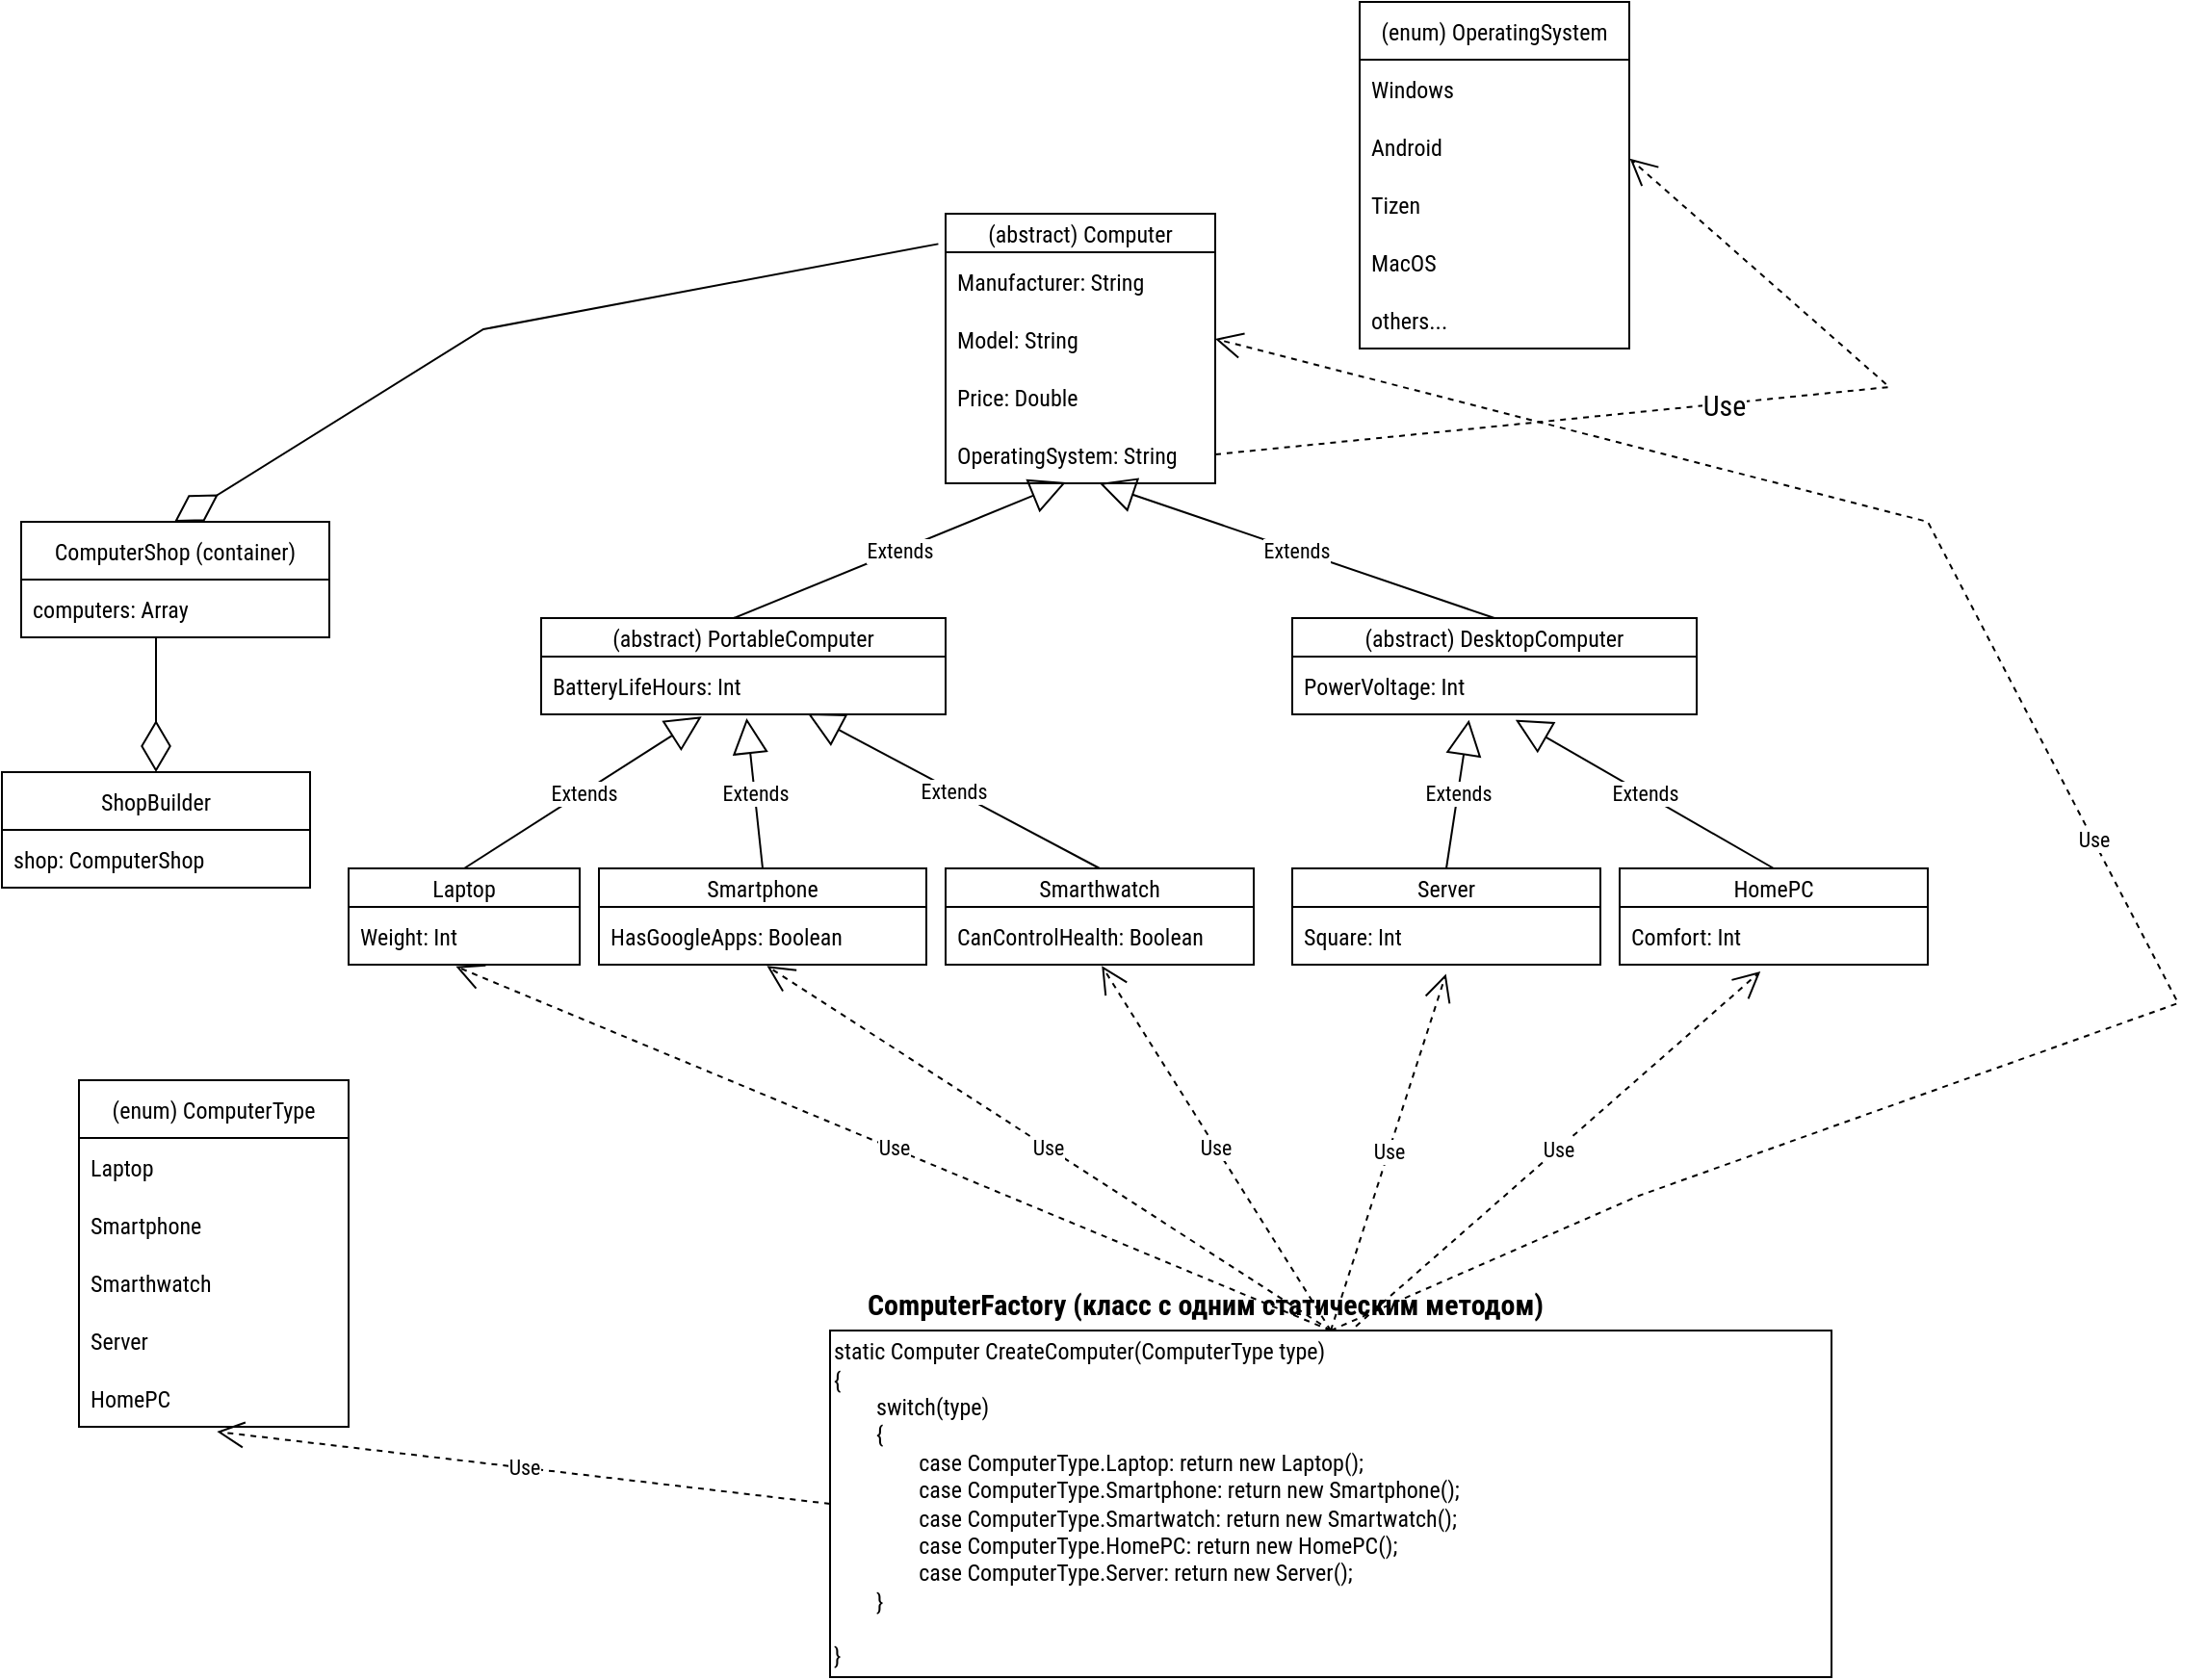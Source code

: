 <mxfile version="16.6.4" type="device"><diagram id="Qj5O9laxvKEq0ASkFgEU" name="Page-1"><mxGraphModel dx="1635" dy="916" grid="1" gridSize="10" guides="1" tooltips="1" connect="1" arrows="1" fold="1" page="1" pageScale="1" pageWidth="850" pageHeight="1100" math="0" shadow="0"><root><mxCell id="0"/><mxCell id="1" parent="0"/><mxCell id="Mh1VIfK_qYwwNh3eHRlK-7" value="(abstract) Computer" style="swimlane;fontStyle=0;childLayout=stackLayout;horizontal=1;startSize=20;horizontalStack=0;resizeParent=1;resizeParentMax=0;resizeLast=0;collapsible=1;marginBottom=0;fontFamily=Roboto Condensed;fontSource=https%3A%2F%2Ffonts.googleapis.com%2Fcss%3Ffamily%3DRoboto%2BCondensed;" parent="1" vertex="1"><mxGeometry x="590" y="200" width="140" height="140" as="geometry"/></mxCell><mxCell id="KAWisgeLt1JnwMh-rnZ8-8" value="Manufacturer: String" style="text;strokeColor=none;fillColor=none;align=left;verticalAlign=middle;spacingLeft=4;spacingRight=4;overflow=hidden;points=[[0,0.5],[1,0.5]];portConstraint=eastwest;rotatable=0;fontFamily=Roboto Condensed;fontSource=https%3A%2F%2Ffonts.googleapis.com%2Fcss%3Ffamily%3DRoboto%2BCondensed;" parent="Mh1VIfK_qYwwNh3eHRlK-7" vertex="1"><mxGeometry y="20" width="140" height="30" as="geometry"/></mxCell><mxCell id="KAWisgeLt1JnwMh-rnZ8-9" value="Model: String" style="text;strokeColor=none;fillColor=none;align=left;verticalAlign=middle;spacingLeft=4;spacingRight=4;overflow=hidden;points=[[0,0.5],[1,0.5]];portConstraint=eastwest;rotatable=0;fontFamily=Roboto Condensed;fontSource=https%3A%2F%2Ffonts.googleapis.com%2Fcss%3Ffamily%3DRoboto%2BCondensed;" parent="Mh1VIfK_qYwwNh3eHRlK-7" vertex="1"><mxGeometry y="50" width="140" height="30" as="geometry"/></mxCell><mxCell id="Mh1VIfK_qYwwNh3eHRlK-17" value="Price: Double" style="text;strokeColor=none;fillColor=none;align=left;verticalAlign=middle;spacingLeft=4;spacingRight=4;overflow=hidden;points=[[0,0.5],[1,0.5]];portConstraint=eastwest;rotatable=0;fontFamily=Roboto Condensed;fontSource=https%3A%2F%2Ffonts.googleapis.com%2Fcss%3Ffamily%3DRoboto%2BCondensed;" parent="Mh1VIfK_qYwwNh3eHRlK-7" vertex="1"><mxGeometry y="80" width="140" height="30" as="geometry"/></mxCell><mxCell id="Mh1VIfK_qYwwNh3eHRlK-40" value="OperatingSystem: String" style="text;strokeColor=none;fillColor=none;align=left;verticalAlign=middle;spacingLeft=4;spacingRight=4;overflow=hidden;points=[[0,0.5],[1,0.5]];portConstraint=eastwest;rotatable=0;fontFamily=Roboto Condensed;fontSource=https%3A%2F%2Ffonts.googleapis.com%2Fcss%3Ffamily%3DRoboto%2BCondensed;" parent="Mh1VIfK_qYwwNh3eHRlK-7" vertex="1"><mxGeometry y="110" width="140" height="30" as="geometry"/></mxCell><mxCell id="Mh1VIfK_qYwwNh3eHRlK-11" value="(abstract) PortableComputer" style="swimlane;fontStyle=0;childLayout=stackLayout;horizontal=1;startSize=20;horizontalStack=0;resizeParent=1;resizeParentMax=0;resizeLast=0;collapsible=1;marginBottom=0;fontFamily=Roboto Condensed;fontSource=https%3A%2F%2Ffonts.googleapis.com%2Fcss%3Ffamily%3DRoboto%2BCondensed;" parent="1" vertex="1"><mxGeometry x="380" y="410" width="210" height="50" as="geometry"/></mxCell><mxCell id="Mh1VIfK_qYwwNh3eHRlK-26" value="BatteryLifeHours: Int" style="text;strokeColor=none;fillColor=none;align=left;verticalAlign=middle;spacingLeft=4;spacingRight=4;overflow=hidden;points=[[0,0.5],[1,0.5]];portConstraint=eastwest;rotatable=0;fontFamily=Roboto Condensed;fontSource=https%3A%2F%2Ffonts.googleapis.com%2Fcss%3Ffamily%3DRoboto%2BCondensed;" parent="Mh1VIfK_qYwwNh3eHRlK-11" vertex="1"><mxGeometry y="20" width="210" height="30" as="geometry"/></mxCell><mxCell id="Mh1VIfK_qYwwNh3eHRlK-13" value="(abstract) DesktopComputer" style="swimlane;fontStyle=0;childLayout=stackLayout;horizontal=1;startSize=20;horizontalStack=0;resizeParent=1;resizeParentMax=0;resizeLast=0;collapsible=1;marginBottom=0;fontFamily=Roboto Condensed;fontSource=https%3A%2F%2Ffonts.googleapis.com%2Fcss%3Ffamily%3DRoboto%2BCondensed;" parent="1" vertex="1"><mxGeometry x="770" y="410" width="210" height="50" as="geometry"/></mxCell><mxCell id="Mh1VIfK_qYwwNh3eHRlK-27" value="PowerVoltage: Int" style="text;strokeColor=none;fillColor=none;align=left;verticalAlign=middle;spacingLeft=4;spacingRight=4;overflow=hidden;points=[[0,0.5],[1,0.5]];portConstraint=eastwest;rotatable=0;fontFamily=Roboto Condensed;fontSource=https%3A%2F%2Ffonts.googleapis.com%2Fcss%3Ffamily%3DRoboto%2BCondensed;" parent="Mh1VIfK_qYwwNh3eHRlK-13" vertex="1"><mxGeometry y="20" width="210" height="30" as="geometry"/></mxCell><mxCell id="Mh1VIfK_qYwwNh3eHRlK-15" value="Laptop" style="swimlane;fontStyle=0;childLayout=stackLayout;horizontal=1;startSize=20;horizontalStack=0;resizeParent=1;resizeParentMax=0;resizeLast=0;collapsible=1;marginBottom=0;fontFamily=Roboto Condensed;fontSource=https%3A%2F%2Ffonts.googleapis.com%2Fcss%3Ffamily%3DRoboto%2BCondensed;" parent="1" vertex="1"><mxGeometry x="280" y="540" width="120" height="50" as="geometry"/></mxCell><mxCell id="Mh1VIfK_qYwwNh3eHRlK-35" value="Weight: Int" style="text;strokeColor=none;fillColor=none;align=left;verticalAlign=middle;spacingLeft=4;spacingRight=4;overflow=hidden;points=[[0,0.5],[1,0.5]];portConstraint=eastwest;rotatable=0;fontFamily=Roboto Condensed;fontSource=https%3A%2F%2Ffonts.googleapis.com%2Fcss%3Ffamily%3DRoboto%2BCondensed;" parent="Mh1VIfK_qYwwNh3eHRlK-15" vertex="1"><mxGeometry y="20" width="120" height="30" as="geometry"/></mxCell><mxCell id="Mh1VIfK_qYwwNh3eHRlK-20" value="Smartphone" style="swimlane;fontStyle=0;childLayout=stackLayout;horizontal=1;startSize=20;horizontalStack=0;resizeParent=1;resizeParentMax=0;resizeLast=0;collapsible=1;marginBottom=0;fontFamily=Roboto Condensed;fontSource=https%3A%2F%2Ffonts.googleapis.com%2Fcss%3Ffamily%3DRoboto%2BCondensed;" parent="1" vertex="1"><mxGeometry x="410" y="540" width="170" height="50" as="geometry"/></mxCell><mxCell id="Mh1VIfK_qYwwNh3eHRlK-38" value="HasGoogleApps: Boolean" style="text;strokeColor=none;fillColor=none;align=left;verticalAlign=middle;spacingLeft=4;spacingRight=4;overflow=hidden;points=[[0,0.5],[1,0.5]];portConstraint=eastwest;rotatable=0;fontFamily=Roboto Condensed;fontSource=https%3A%2F%2Ffonts.googleapis.com%2Fcss%3Ffamily%3DRoboto%2BCondensed;" parent="Mh1VIfK_qYwwNh3eHRlK-20" vertex="1"><mxGeometry y="20" width="170" height="30" as="geometry"/></mxCell><mxCell id="Mh1VIfK_qYwwNh3eHRlK-21" value="Smarthwatch" style="swimlane;fontStyle=0;childLayout=stackLayout;horizontal=1;startSize=20;horizontalStack=0;resizeParent=1;resizeParentMax=0;resizeLast=0;collapsible=1;marginBottom=0;fontFamily=Roboto Condensed;fontSource=https%3A%2F%2Ffonts.googleapis.com%2Fcss%3Ffamily%3DRoboto%2BCondensed;" parent="1" vertex="1"><mxGeometry x="590" y="540" width="160" height="50" as="geometry"/></mxCell><mxCell id="Mh1VIfK_qYwwNh3eHRlK-39" value="CanControlHealth: Boolean" style="text;strokeColor=none;fillColor=none;align=left;verticalAlign=middle;spacingLeft=4;spacingRight=4;overflow=hidden;points=[[0,0.5],[1,0.5]];portConstraint=eastwest;rotatable=0;fontFamily=Roboto Condensed;fontSource=https%3A%2F%2Ffonts.googleapis.com%2Fcss%3Ffamily%3DRoboto%2BCondensed;" parent="Mh1VIfK_qYwwNh3eHRlK-21" vertex="1"><mxGeometry y="20" width="160" height="30" as="geometry"/></mxCell><mxCell id="Mh1VIfK_qYwwNh3eHRlK-41" value="Server" style="swimlane;fontStyle=0;childLayout=stackLayout;horizontal=1;startSize=20;horizontalStack=0;resizeParent=1;resizeParentMax=0;resizeLast=0;collapsible=1;marginBottom=0;fontFamily=Roboto Condensed;fontSource=https%3A%2F%2Ffonts.googleapis.com%2Fcss%3Ffamily%3DRoboto%2BCondensed;" parent="1" vertex="1"><mxGeometry x="770" y="540" width="160" height="50" as="geometry"/></mxCell><mxCell id="Mh1VIfK_qYwwNh3eHRlK-42" value="Square: Int" style="text;strokeColor=none;fillColor=none;align=left;verticalAlign=middle;spacingLeft=4;spacingRight=4;overflow=hidden;points=[[0,0.5],[1,0.5]];portConstraint=eastwest;rotatable=0;fontFamily=Roboto Condensed;fontSource=https%3A%2F%2Ffonts.googleapis.com%2Fcss%3Ffamily%3DRoboto%2BCondensed;" parent="Mh1VIfK_qYwwNh3eHRlK-41" vertex="1"><mxGeometry y="20" width="160" height="30" as="geometry"/></mxCell><mxCell id="Mh1VIfK_qYwwNh3eHRlK-44" value="HomePC" style="swimlane;fontStyle=0;childLayout=stackLayout;horizontal=1;startSize=20;horizontalStack=0;resizeParent=1;resizeParentMax=0;resizeLast=0;collapsible=1;marginBottom=0;fontFamily=Roboto Condensed;fontSource=https%3A%2F%2Ffonts.googleapis.com%2Fcss%3Ffamily%3DRoboto%2BCondensed;" parent="1" vertex="1"><mxGeometry x="940" y="540" width="160" height="50" as="geometry"/></mxCell><mxCell id="Mh1VIfK_qYwwNh3eHRlK-45" value="Comfort: Int" style="text;strokeColor=none;fillColor=none;align=left;verticalAlign=middle;spacingLeft=4;spacingRight=4;overflow=hidden;points=[[0,0.5],[1,0.5]];portConstraint=eastwest;rotatable=0;fontFamily=Roboto Condensed;fontSource=https%3A%2F%2Ffonts.googleapis.com%2Fcss%3Ffamily%3DRoboto%2BCondensed;" parent="Mh1VIfK_qYwwNh3eHRlK-44" vertex="1"><mxGeometry y="20" width="160" height="30" as="geometry"/></mxCell><mxCell id="Mh1VIfK_qYwwNh3eHRlK-49" value="(enum) ComputerType" style="swimlane;fontStyle=0;childLayout=stackLayout;horizontal=1;startSize=30;horizontalStack=0;resizeParent=1;resizeParentMax=0;resizeLast=0;collapsible=1;marginBottom=0;fontFamily=Roboto Condensed;fontSource=https%3A%2F%2Ffonts.googleapis.com%2Fcss%3Ffamily%3DRoboto%2BCondensed;" parent="1" vertex="1"><mxGeometry x="140" y="650" width="140" height="180" as="geometry"/></mxCell><mxCell id="Mh1VIfK_qYwwNh3eHRlK-50" value="Laptop" style="text;strokeColor=none;fillColor=none;align=left;verticalAlign=middle;spacingLeft=4;spacingRight=4;overflow=hidden;points=[[0,0.5],[1,0.5]];portConstraint=eastwest;rotatable=0;fontFamily=Roboto Condensed;fontSource=https%3A%2F%2Ffonts.googleapis.com%2Fcss%3Ffamily%3DRoboto%2BCondensed;" parent="Mh1VIfK_qYwwNh3eHRlK-49" vertex="1"><mxGeometry y="30" width="140" height="30" as="geometry"/></mxCell><mxCell id="Mh1VIfK_qYwwNh3eHRlK-51" value="Smartphone" style="text;strokeColor=none;fillColor=none;align=left;verticalAlign=middle;spacingLeft=4;spacingRight=4;overflow=hidden;points=[[0,0.5],[1,0.5]];portConstraint=eastwest;rotatable=0;fontFamily=Roboto Condensed;fontSource=https%3A%2F%2Ffonts.googleapis.com%2Fcss%3Ffamily%3DRoboto%2BCondensed;" parent="Mh1VIfK_qYwwNh3eHRlK-49" vertex="1"><mxGeometry y="60" width="140" height="30" as="geometry"/></mxCell><mxCell id="Mh1VIfK_qYwwNh3eHRlK-52" value="Smarthwatch" style="text;strokeColor=none;fillColor=none;align=left;verticalAlign=middle;spacingLeft=4;spacingRight=4;overflow=hidden;points=[[0,0.5],[1,0.5]];portConstraint=eastwest;rotatable=0;fontFamily=Roboto Condensed;fontSource=https%3A%2F%2Ffonts.googleapis.com%2Fcss%3Ffamily%3DRoboto%2BCondensed;" parent="Mh1VIfK_qYwwNh3eHRlK-49" vertex="1"><mxGeometry y="90" width="140" height="30" as="geometry"/></mxCell><mxCell id="Mh1VIfK_qYwwNh3eHRlK-60" value="Server" style="text;strokeColor=none;fillColor=none;align=left;verticalAlign=middle;spacingLeft=4;spacingRight=4;overflow=hidden;points=[[0,0.5],[1,0.5]];portConstraint=eastwest;rotatable=0;fontFamily=Roboto Condensed;fontSource=https%3A%2F%2Ffonts.googleapis.com%2Fcss%3Ffamily%3DRoboto%2BCondensed;" parent="Mh1VIfK_qYwwNh3eHRlK-49" vertex="1"><mxGeometry y="120" width="140" height="30" as="geometry"/></mxCell><mxCell id="Mh1VIfK_qYwwNh3eHRlK-61" value="HomePC" style="text;strokeColor=none;fillColor=none;align=left;verticalAlign=middle;spacingLeft=4;spacingRight=4;overflow=hidden;points=[[0,0.5],[1,0.5]];portConstraint=eastwest;rotatable=0;fontFamily=Roboto Condensed;fontSource=https%3A%2F%2Ffonts.googleapis.com%2Fcss%3Ffamily%3DRoboto%2BCondensed;" parent="Mh1VIfK_qYwwNh3eHRlK-49" vertex="1"><mxGeometry y="150" width="140" height="30" as="geometry"/></mxCell><mxCell id="Mh1VIfK_qYwwNh3eHRlK-53" value="Extends" style="endArrow=block;endSize=16;endFill=0;html=1;rounded=0;entryX=0.397;entryY=1.039;entryDx=0;entryDy=0;entryPerimeter=0;exitX=0.5;exitY=0;exitDx=0;exitDy=0;fontFamily=Roboto Condensed;fontSource=https%3A%2F%2Ffonts.googleapis.com%2Fcss%3Ffamily%3DRoboto%2BCondensed;" parent="1" source="Mh1VIfK_qYwwNh3eHRlK-15" target="Mh1VIfK_qYwwNh3eHRlK-26" edge="1"><mxGeometry width="160" relative="1" as="geometry"><mxPoint x="350" y="490" as="sourcePoint"/><mxPoint x="510" y="490" as="targetPoint"/></mxGeometry></mxCell><mxCell id="Mh1VIfK_qYwwNh3eHRlK-54" value="Extends" style="endArrow=block;endSize=16;endFill=0;html=1;rounded=0;entryX=0.508;entryY=1.067;entryDx=0;entryDy=0;entryPerimeter=0;exitX=0.5;exitY=0;exitDx=0;exitDy=0;fontFamily=Roboto Condensed;fontSource=https%3A%2F%2Ffonts.googleapis.com%2Fcss%3Ffamily%3DRoboto%2BCondensed;" parent="1" source="Mh1VIfK_qYwwNh3eHRlK-20" target="Mh1VIfK_qYwwNh3eHRlK-26" edge="1"><mxGeometry width="160" relative="1" as="geometry"><mxPoint x="390" y="550" as="sourcePoint"/><mxPoint x="473.37" y="471.17" as="targetPoint"/></mxGeometry></mxCell><mxCell id="Mh1VIfK_qYwwNh3eHRlK-55" value="Extends" style="endArrow=block;endSize=16;endFill=0;html=1;rounded=0;entryX=0.659;entryY=0.983;entryDx=0;entryDy=0;entryPerimeter=0;exitX=0.5;exitY=0;exitDx=0;exitDy=0;fontFamily=Roboto Condensed;fontSource=https%3A%2F%2Ffonts.googleapis.com%2Fcss%3Ffamily%3DRoboto%2BCondensed;" parent="1" source="Mh1VIfK_qYwwNh3eHRlK-21" target="Mh1VIfK_qYwwNh3eHRlK-26" edge="1"><mxGeometry width="160" relative="1" as="geometry"><mxPoint x="520" y="550" as="sourcePoint"/><mxPoint x="496.68" y="472.01" as="targetPoint"/></mxGeometry></mxCell><mxCell id="Mh1VIfK_qYwwNh3eHRlK-56" value="Extends" style="endArrow=block;endSize=16;endFill=0;html=1;rounded=0;entryX=0.446;entryY=0.983;entryDx=0;entryDy=0;entryPerimeter=0;exitX=0.476;exitY=0;exitDx=0;exitDy=0;exitPerimeter=0;fontFamily=Roboto Condensed;fontSource=https%3A%2F%2Ffonts.googleapis.com%2Fcss%3Ffamily%3DRoboto%2BCondensed;" parent="1" source="Mh1VIfK_qYwwNh3eHRlK-11" target="Mh1VIfK_qYwwNh3eHRlK-40" edge="1"><mxGeometry width="160" relative="1" as="geometry"><mxPoint x="390" y="550" as="sourcePoint"/><mxPoint x="473.37" y="471.17" as="targetPoint"/></mxGeometry></mxCell><mxCell id="Mh1VIfK_qYwwNh3eHRlK-57" value="Extends" style="endArrow=block;endSize=16;endFill=0;html=1;rounded=0;entryX=0.571;entryY=1;entryDx=0;entryDy=0;entryPerimeter=0;exitX=0.5;exitY=0;exitDx=0;exitDy=0;fontFamily=Roboto Condensed;fontSource=https%3A%2F%2Ffonts.googleapis.com%2Fcss%3Ffamily%3DRoboto%2BCondensed;" parent="1" source="Mh1VIfK_qYwwNh3eHRlK-13" target="Mh1VIfK_qYwwNh3eHRlK-40" edge="1"><mxGeometry width="160" relative="1" as="geometry"><mxPoint x="489.96" y="420" as="sourcePoint"/><mxPoint x="672.44" y="359.49" as="targetPoint"/></mxGeometry></mxCell><mxCell id="Mh1VIfK_qYwwNh3eHRlK-58" value="Extends" style="endArrow=block;endSize=16;endFill=0;html=1;rounded=0;exitX=0.5;exitY=0;exitDx=0;exitDy=0;entryX=0.437;entryY=1.094;entryDx=0;entryDy=0;entryPerimeter=0;fontFamily=Roboto Condensed;fontSource=https%3A%2F%2Ffonts.googleapis.com%2Fcss%3Ffamily%3DRoboto%2BCondensed;" parent="1" source="Mh1VIfK_qYwwNh3eHRlK-41" target="Mh1VIfK_qYwwNh3eHRlK-27" edge="1"><mxGeometry width="160" relative="1" as="geometry"><mxPoint x="489.96" y="420" as="sourcePoint"/><mxPoint x="830" y="510" as="targetPoint"/></mxGeometry></mxCell><mxCell id="Mh1VIfK_qYwwNh3eHRlK-59" value="Extends" style="endArrow=block;endSize=16;endFill=0;html=1;rounded=0;exitX=0.5;exitY=0;exitDx=0;exitDy=0;entryX=0.552;entryY=1.094;entryDx=0;entryDy=0;entryPerimeter=0;fontFamily=Roboto Condensed;fontSource=https%3A%2F%2Ffonts.googleapis.com%2Fcss%3Ffamily%3DRoboto%2BCondensed;" parent="1" source="Mh1VIfK_qYwwNh3eHRlK-44" target="Mh1VIfK_qYwwNh3eHRlK-27" edge="1"><mxGeometry width="160" relative="1" as="geometry"><mxPoint x="860" y="550" as="sourcePoint"/><mxPoint x="871.77" y="472.82" as="targetPoint"/></mxGeometry></mxCell><mxCell id="Mh1VIfK_qYwwNh3eHRlK-64" value="&lt;div&gt;static Computer CreateComputer(ComputerType type)&lt;/div&gt;&lt;div&gt;{&lt;/div&gt;&lt;div&gt;&lt;span&gt;&#9;&lt;/span&gt;&lt;span style=&quot;white-space: pre&quot;&gt;&#9;&lt;/span&gt;switch(type)&lt;/div&gt;&lt;div&gt;&lt;span&gt;&#9;&lt;/span&gt;&lt;span style=&quot;white-space: pre&quot;&gt;&#9;&lt;/span&gt;{&lt;/div&gt;&lt;div&gt;&lt;span&gt;&#9;&lt;span&gt;&#9;&lt;/span&gt;&lt;span style=&quot;white-space: pre&quot;&gt;&#9;&lt;/span&gt;&lt;span style=&quot;white-space: pre&quot;&gt;&#9;&lt;/span&gt;case ComputerType.Laptop:&lt;/span&gt; return new Laptop();&lt;/div&gt;&lt;div&gt;&lt;span&gt;&#9;&lt;span&gt;&#9;&lt;/span&gt;&lt;/span&gt;&lt;span&gt;&lt;span&gt;&lt;/span&gt;&lt;span style=&quot;white-space: pre&quot;&gt;&#9;&lt;/span&gt;&lt;span style=&quot;white-space: pre&quot;&gt;&#9;&lt;/span&gt;case ComputerType.Smartphone:&lt;/span&gt; return new &lt;span&gt;Smartphone&lt;/span&gt;();&lt;br&gt;&lt;span&gt;&lt;span&gt;&lt;/span&gt;&lt;span style=&quot;white-space: pre&quot;&gt;&#9;&lt;/span&gt;&lt;span style=&quot;white-space: pre&quot;&gt;&#9;&lt;/span&gt;case ComputerType.Smartwatch:&lt;/span&gt; return new &lt;span&gt;Smartwatch&lt;/span&gt;();&lt;br&gt;&lt;span&gt;&lt;span&gt;&lt;/span&gt;&lt;span style=&quot;white-space: pre&quot;&gt;&#9;&lt;span style=&quot;white-space: pre&quot;&gt;&#9;&lt;/span&gt;&lt;/span&gt;case ComputerType.HomePC:&lt;/span&gt; return new HomePC();&lt;br&gt;&lt;span&gt;&lt;span&gt;&lt;/span&gt;&lt;span style=&quot;white-space: pre&quot;&gt;&#9;&lt;/span&gt;&lt;span style=&quot;white-space: pre&quot;&gt;&#9;&lt;/span&gt;case ComputerType.Server:&lt;/span&gt; return new Server();&lt;br&gt;&lt;span&gt;&#9;&lt;/span&gt;&lt;span style=&quot;white-space: pre&quot;&gt;&#9;&lt;/span&gt;}&lt;br&gt;&lt;/div&gt;&lt;div&gt;&lt;br&gt;&lt;/div&gt;&lt;div&gt;}&lt;br&gt;&lt;/div&gt;" style="rounded=0;whiteSpace=wrap;html=1;align=left;fontFamily=Roboto Condensed;fontSource=https%3A%2F%2Ffonts.googleapis.com%2Fcss%3Ffamily%3DRoboto%2BCondensed;" parent="1" vertex="1"><mxGeometry x="530" y="780" width="520" height="180" as="geometry"/></mxCell><mxCell id="Mh1VIfK_qYwwNh3eHRlK-65" value="ComputerFactory (класс с одним статическим методом)" style="text;html=1;strokeColor=none;fillColor=none;align=center;verticalAlign=middle;whiteSpace=wrap;rounded=0;fontFamily=Roboto Condensed;fontSource=https%3A%2F%2Ffonts.googleapis.com%2Fcss%3Ffamily%3DRoboto%2BCondensed;fontStyle=1;fontSize=15;" parent="1" vertex="1"><mxGeometry x="530" y="756" width="390" height="20" as="geometry"/></mxCell><mxCell id="Mh1VIfK_qYwwNh3eHRlK-71" value="ComputerShop (container)" style="swimlane;fontStyle=0;childLayout=stackLayout;horizontal=1;startSize=30;horizontalStack=0;resizeParent=1;resizeParentMax=0;resizeLast=0;collapsible=1;marginBottom=0;fontFamily=Roboto Condensed;fontSource=https%3A%2F%2Ffonts.googleapis.com%2Fcss%3Ffamily%3DRoboto%2BCondensed;" parent="1" vertex="1"><mxGeometry x="110" y="360" width="160" height="60" as="geometry"/></mxCell><mxCell id="Mh1VIfK_qYwwNh3eHRlK-72" value="computers: Array" style="text;strokeColor=none;fillColor=none;align=left;verticalAlign=middle;spacingLeft=4;spacingRight=4;overflow=hidden;points=[[0,0.5],[1,0.5]];portConstraint=eastwest;rotatable=0;fontFamily=Roboto Condensed;fontSource=https%3A%2F%2Ffonts.googleapis.com%2Fcss%3Ffamily%3DRoboto%2BCondensed;" parent="Mh1VIfK_qYwwNh3eHRlK-71" vertex="1"><mxGeometry y="30" width="160" height="30" as="geometry"/></mxCell><mxCell id="Mh1VIfK_qYwwNh3eHRlK-75" value="ShopBuilder" style="swimlane;fontStyle=0;childLayout=stackLayout;horizontal=1;startSize=30;horizontalStack=0;resizeParent=1;resizeParentMax=0;resizeLast=0;collapsible=1;marginBottom=0;fontFamily=Roboto Condensed;fontSource=https%3A%2F%2Ffonts.googleapis.com%2Fcss%3Ffamily%3DRoboto%2BCondensed;" parent="1" vertex="1"><mxGeometry x="100" y="490" width="160" height="60" as="geometry"/></mxCell><mxCell id="Mh1VIfK_qYwwNh3eHRlK-76" value="shop: ComputerShop" style="text;strokeColor=none;fillColor=none;align=left;verticalAlign=middle;spacingLeft=4;spacingRight=4;overflow=hidden;points=[[0,0.5],[1,0.5]];portConstraint=eastwest;rotatable=0;fontFamily=Roboto Condensed;fontSource=https%3A%2F%2Ffonts.googleapis.com%2Fcss%3Ffamily%3DRoboto%2BCondensed;" parent="Mh1VIfK_qYwwNh3eHRlK-75" vertex="1"><mxGeometry y="30" width="160" height="30" as="geometry"/></mxCell><mxCell id="Mh1VIfK_qYwwNh3eHRlK-83" value="" style="endArrow=diamondThin;endFill=0;endSize=24;html=1;rounded=0;fontFamily=Roboto Condensed;fontSource=https%3A%2F%2Ffonts.googleapis.com%2Fcss%3Ffamily%3DRoboto%2BCondensed;" parent="1" target="Mh1VIfK_qYwwNh3eHRlK-75" edge="1"><mxGeometry width="160" relative="1" as="geometry"><mxPoint x="180" y="420" as="sourcePoint"/><mxPoint x="340" y="420" as="targetPoint"/></mxGeometry></mxCell><mxCell id="Mh1VIfK_qYwwNh3eHRlK-90" value="" style="endArrow=diamondThin;endFill=0;endSize=24;html=1;rounded=0;fontFamily=Roboto Condensed;exitX=-0.027;exitY=0.112;exitDx=0;exitDy=0;exitPerimeter=0;fontSource=https%3A%2F%2Ffonts.googleapis.com%2Fcss%3Ffamily%3DRoboto%2BCondensed;" parent="1" source="Mh1VIfK_qYwwNh3eHRlK-7" edge="1"><mxGeometry width="160" relative="1" as="geometry"><mxPoint x="189.57" y="290" as="sourcePoint"/><mxPoint x="189.57" y="360" as="targetPoint"/><Array as="points"><mxPoint x="350" y="260"/></Array></mxGeometry></mxCell><mxCell id="KAWisgeLt1JnwMh-rnZ8-2" value="Use" style="endArrow=open;endSize=12;dashed=1;html=1;rounded=0;exitX=0;exitY=0.5;exitDx=0;exitDy=0;entryX=0.512;entryY=1.085;entryDx=0;entryDy=0;entryPerimeter=0;fontFamily=Roboto Condensed;fontSource=https%3A%2F%2Ffonts.googleapis.com%2Fcss%3Ffamily%3DRoboto%2BCondensed;" parent="1" source="Mh1VIfK_qYwwNh3eHRlK-64" target="Mh1VIfK_qYwwNh3eHRlK-61" edge="1"><mxGeometry width="160" relative="1" as="geometry"><mxPoint x="-160" y="680" as="sourcePoint"/><mxPoint x="-180" y="380" as="targetPoint"/></mxGeometry></mxCell><mxCell id="KAWisgeLt1JnwMh-rnZ8-3" value="Use" style="endArrow=open;endSize=12;dashed=1;html=1;rounded=0;entryX=0.464;entryY=1.03;entryDx=0;entryDy=0;entryPerimeter=0;exitX=0.5;exitY=0;exitDx=0;exitDy=0;fontFamily=Roboto Condensed;fontSource=https%3A%2F%2Ffonts.googleapis.com%2Fcss%3Ffamily%3DRoboto%2BCondensed;" parent="1" source="Mh1VIfK_qYwwNh3eHRlK-64" target="Mh1VIfK_qYwwNh3eHRlK-35" edge="1"><mxGeometry width="160" relative="1" as="geometry"><mxPoint x="440" y="770" as="sourcePoint"/><mxPoint x="600" y="770" as="targetPoint"/></mxGeometry></mxCell><mxCell id="KAWisgeLt1JnwMh-rnZ8-4" value="Use" style="endArrow=open;endSize=12;dashed=1;html=1;rounded=0;entryX=0.513;entryY=1.022;entryDx=0;entryDy=0;entryPerimeter=0;exitX=0.5;exitY=0;exitDx=0;exitDy=0;fontFamily=Roboto Condensed;fontSource=https%3A%2F%2Ffonts.googleapis.com%2Fcss%3Ffamily%3DRoboto%2BCondensed;" parent="1" source="Mh1VIfK_qYwwNh3eHRlK-64" target="Mh1VIfK_qYwwNh3eHRlK-38" edge="1"><mxGeometry width="160" relative="1" as="geometry"><mxPoint x="330" y="760" as="sourcePoint"/><mxPoint x="345.68" y="600.9" as="targetPoint"/></mxGeometry></mxCell><mxCell id="KAWisgeLt1JnwMh-rnZ8-5" value="Use" style="endArrow=open;endSize=12;dashed=1;html=1;rounded=0;entryX=0.507;entryY=1.022;entryDx=0;entryDy=0;entryPerimeter=0;exitX=0.5;exitY=0;exitDx=0;exitDy=0;fontFamily=Roboto Condensed;fontSource=https%3A%2F%2Ffonts.googleapis.com%2Fcss%3Ffamily%3DRoboto%2BCondensed;" parent="1" source="Mh1VIfK_qYwwNh3eHRlK-64" target="Mh1VIfK_qYwwNh3eHRlK-39" edge="1"><mxGeometry width="160" relative="1" as="geometry"><mxPoint x="330" y="760" as="sourcePoint"/><mxPoint x="507.21" y="600.66" as="targetPoint"/></mxGeometry></mxCell><mxCell id="KAWisgeLt1JnwMh-rnZ8-6" value="Use" style="endArrow=open;endSize=12;dashed=1;html=1;rounded=0;entryX=0.499;entryY=1.16;entryDx=0;entryDy=0;entryPerimeter=0;exitX=0.5;exitY=0;exitDx=0;exitDy=0;fontFamily=Roboto Condensed;fontSource=https%3A%2F%2Ffonts.googleapis.com%2Fcss%3Ffamily%3DRoboto%2BCondensed;" parent="1" source="Mh1VIfK_qYwwNh3eHRlK-64" target="Mh1VIfK_qYwwNh3eHRlK-42" edge="1"><mxGeometry width="160" relative="1" as="geometry"><mxPoint x="330" y="760" as="sourcePoint"/><mxPoint x="681.12" y="600.66" as="targetPoint"/></mxGeometry></mxCell><mxCell id="KAWisgeLt1JnwMh-rnZ8-7" value="Use" style="endArrow=open;endSize=12;dashed=1;html=1;rounded=0;entryX=0.457;entryY=1.117;entryDx=0;entryDy=0;entryPerimeter=0;exitX=0.525;exitY=-0.012;exitDx=0;exitDy=0;exitPerimeter=0;fontFamily=Roboto Condensed;fontSource=https%3A%2F%2Ffonts.googleapis.com%2Fcss%3Ffamily%3DRoboto%2BCondensed;" parent="1" source="Mh1VIfK_qYwwNh3eHRlK-64" target="Mh1VIfK_qYwwNh3eHRlK-45" edge="1"><mxGeometry width="160" relative="1" as="geometry"><mxPoint x="330" y="760" as="sourcePoint"/><mxPoint x="859.84" y="604.8" as="targetPoint"/></mxGeometry></mxCell><mxCell id="KAWisgeLt1JnwMh-rnZ8-10" value="Use" style="endArrow=open;endSize=12;dashed=1;html=1;rounded=0;fontFamily=Roboto Condensed;fontSource=https%3A%2F%2Ffonts.googleapis.com%2Fcss%3Ffamily%3DRoboto%2BCondensed;exitX=0.5;exitY=0;exitDx=0;exitDy=0;entryX=1;entryY=0.5;entryDx=0;entryDy=0;" parent="1" source="Mh1VIfK_qYwwNh3eHRlK-64" target="KAWisgeLt1JnwMh-rnZ8-9" edge="1"><mxGeometry width="160" relative="1" as="geometry"><mxPoint x="390" y="620" as="sourcePoint"/><mxPoint x="550" y="620" as="targetPoint"/><Array as="points"><mxPoint x="950" y="710"/><mxPoint x="1230" y="610"/><mxPoint x="1100" y="360"/></Array></mxGeometry></mxCell><mxCell id="KAWisgeLt1JnwMh-rnZ8-11" value="(enum) OperatingSystem" style="swimlane;fontStyle=0;childLayout=stackLayout;horizontal=1;startSize=30;horizontalStack=0;resizeParent=1;resizeParentMax=0;resizeLast=0;collapsible=1;marginBottom=0;fontFamily=Roboto Condensed;fontSource=https%3A%2F%2Ffonts.googleapis.com%2Fcss%3Ffamily%3DRoboto%2BCondensed;" parent="1" vertex="1"><mxGeometry x="805" y="90" width="140" height="180" as="geometry"/></mxCell><mxCell id="KAWisgeLt1JnwMh-rnZ8-12" value="Windows" style="text;strokeColor=none;fillColor=none;align=left;verticalAlign=middle;spacingLeft=4;spacingRight=4;overflow=hidden;points=[[0,0.5],[1,0.5]];portConstraint=eastwest;rotatable=0;fontFamily=Roboto Condensed;fontSource=https%3A%2F%2Ffonts.googleapis.com%2Fcss%3Ffamily%3DRoboto%2BCondensed;" parent="KAWisgeLt1JnwMh-rnZ8-11" vertex="1"><mxGeometry y="30" width="140" height="30" as="geometry"/></mxCell><mxCell id="KAWisgeLt1JnwMh-rnZ8-13" value="Android" style="text;strokeColor=none;fillColor=none;align=left;verticalAlign=middle;spacingLeft=4;spacingRight=4;overflow=hidden;points=[[0,0.5],[1,0.5]];portConstraint=eastwest;rotatable=0;fontFamily=Roboto Condensed;fontSource=https%3A%2F%2Ffonts.googleapis.com%2Fcss%3Ffamily%3DRoboto%2BCondensed;" parent="KAWisgeLt1JnwMh-rnZ8-11" vertex="1"><mxGeometry y="60" width="140" height="30" as="geometry"/></mxCell><mxCell id="KAWisgeLt1JnwMh-rnZ8-14" value="Tizen" style="text;strokeColor=none;fillColor=none;align=left;verticalAlign=middle;spacingLeft=4;spacingRight=4;overflow=hidden;points=[[0,0.5],[1,0.5]];portConstraint=eastwest;rotatable=0;fontFamily=Roboto Condensed;fontSource=https%3A%2F%2Ffonts.googleapis.com%2Fcss%3Ffamily%3DRoboto%2BCondensed;" parent="KAWisgeLt1JnwMh-rnZ8-11" vertex="1"><mxGeometry y="90" width="140" height="30" as="geometry"/></mxCell><mxCell id="KAWisgeLt1JnwMh-rnZ8-15" value="MacOS" style="text;strokeColor=none;fillColor=none;align=left;verticalAlign=middle;spacingLeft=4;spacingRight=4;overflow=hidden;points=[[0,0.5],[1,0.5]];portConstraint=eastwest;rotatable=0;fontFamily=Roboto Condensed;fontSource=https%3A%2F%2Ffonts.googleapis.com%2Fcss%3Ffamily%3DRoboto%2BCondensed;" parent="KAWisgeLt1JnwMh-rnZ8-11" vertex="1"><mxGeometry y="120" width="140" height="30" as="geometry"/></mxCell><mxCell id="KAWisgeLt1JnwMh-rnZ8-16" value="others..." style="text;strokeColor=none;fillColor=none;align=left;verticalAlign=middle;spacingLeft=4;spacingRight=4;overflow=hidden;points=[[0,0.5],[1,0.5]];portConstraint=eastwest;rotatable=0;fontFamily=Roboto Condensed;fontSource=https%3A%2F%2Ffonts.googleapis.com%2Fcss%3Ffamily%3DRoboto%2BCondensed;" parent="KAWisgeLt1JnwMh-rnZ8-11" vertex="1"><mxGeometry y="150" width="140" height="30" as="geometry"/></mxCell><mxCell id="KAWisgeLt1JnwMh-rnZ8-18" value="Use" style="endArrow=open;endSize=12;dashed=1;html=1;rounded=0;fontFamily=Roboto Condensed;fontSource=https%3A%2F%2Ffonts.googleapis.com%2Fcss%3Ffamily%3DRoboto%2BCondensed;fontSize=15;exitX=1;exitY=0.5;exitDx=0;exitDy=0;entryX=1.002;entryY=0.712;entryDx=0;entryDy=0;entryPerimeter=0;" parent="1" source="Mh1VIfK_qYwwNh3eHRlK-40" target="KAWisgeLt1JnwMh-rnZ8-13" edge="1"><mxGeometry width="160" relative="1" as="geometry"><mxPoint x="670" y="300" as="sourcePoint"/><mxPoint x="830" y="300" as="targetPoint"/><Array as="points"><mxPoint x="1080" y="290"/></Array></mxGeometry></mxCell></root></mxGraphModel></diagram></mxfile>